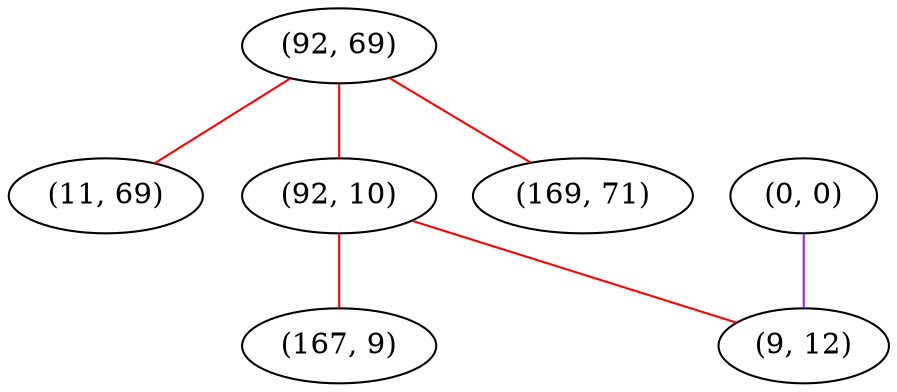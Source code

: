 graph "" {
"(92, 69)";
"(0, 0)";
"(11, 69)";
"(92, 10)";
"(167, 9)";
"(9, 12)";
"(169, 71)";
"(92, 69)" -- "(92, 10)"  [color=red, key=0, weight=1];
"(92, 69)" -- "(169, 71)"  [color=red, key=0, weight=1];
"(92, 69)" -- "(11, 69)"  [color=red, key=0, weight=1];
"(0, 0)" -- "(9, 12)"  [color=purple, key=0, weight=4];
"(92, 10)" -- "(9, 12)"  [color=red, key=0, weight=1];
"(92, 10)" -- "(167, 9)"  [color=red, key=0, weight=1];
}
